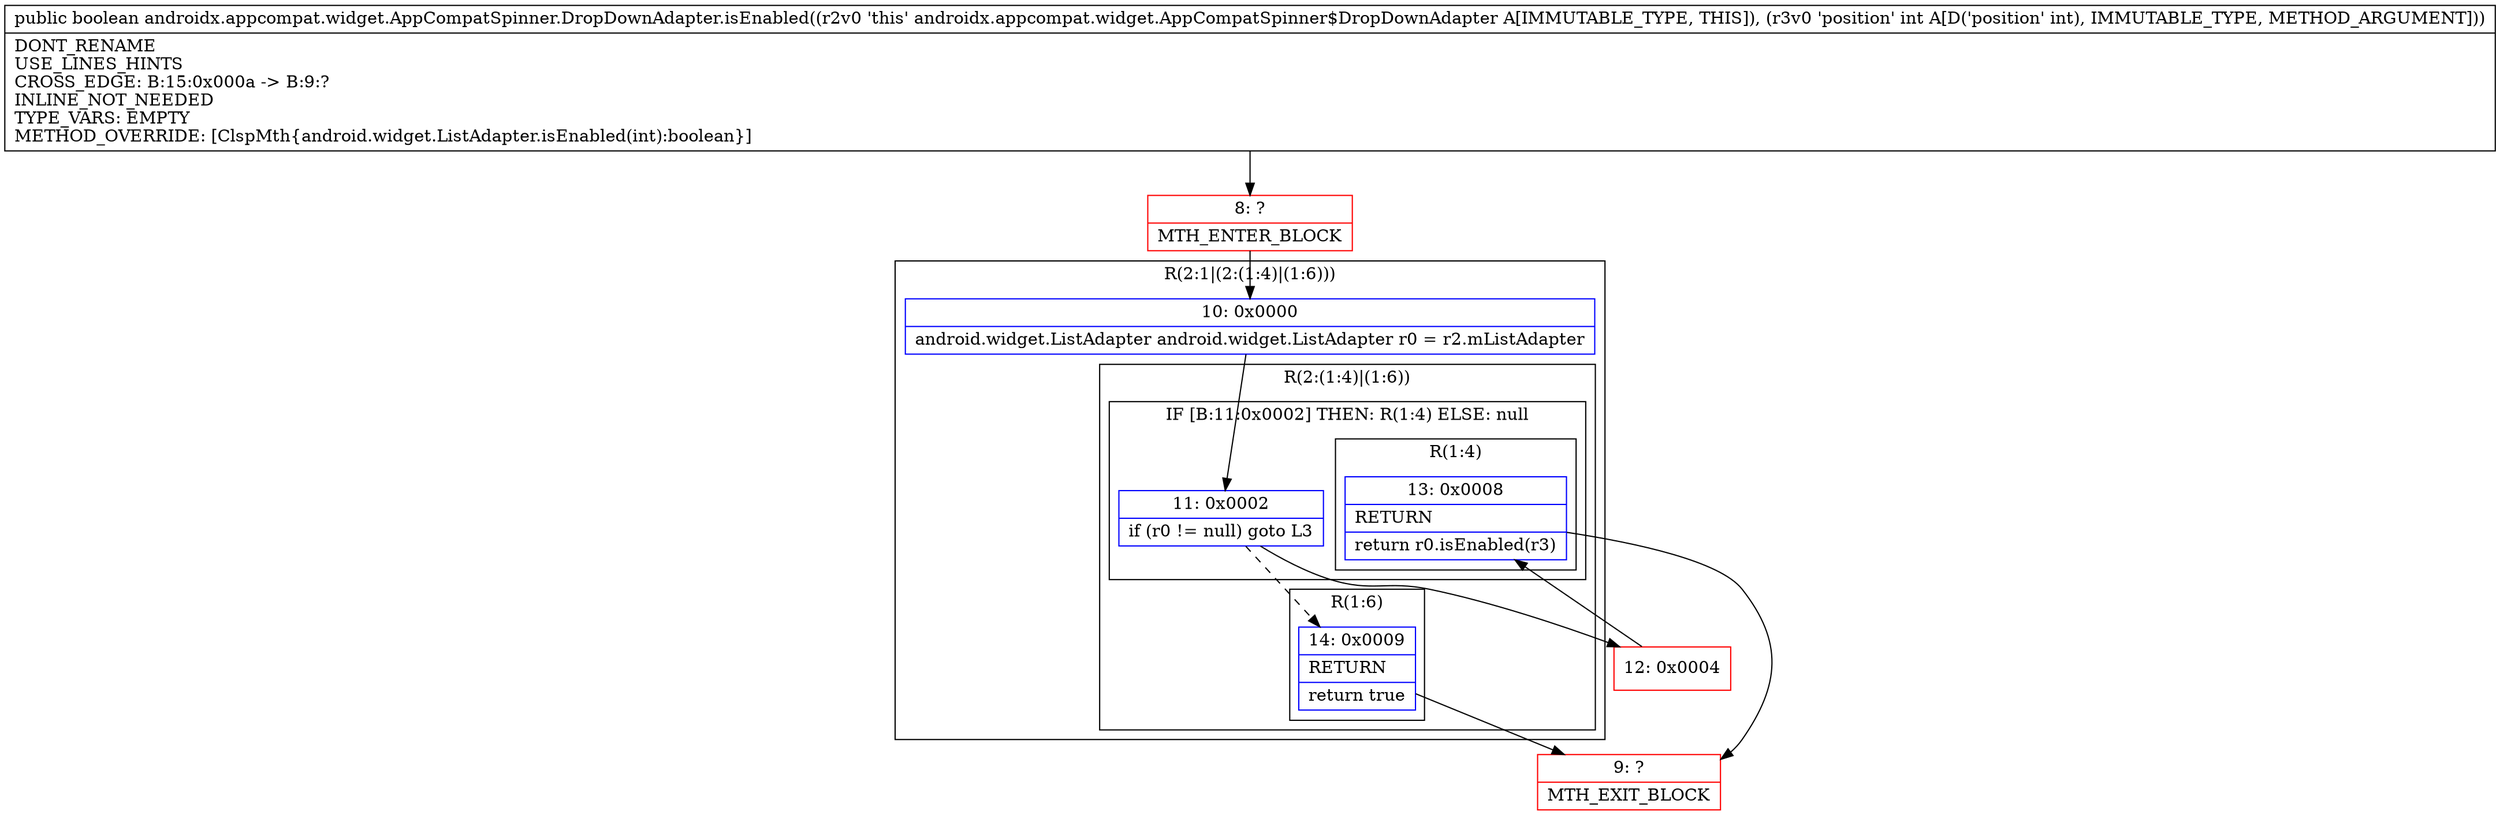 digraph "CFG forandroidx.appcompat.widget.AppCompatSpinner.DropDownAdapter.isEnabled(I)Z" {
subgraph cluster_Region_1552877773 {
label = "R(2:1|(2:(1:4)|(1:6)))";
node [shape=record,color=blue];
Node_10 [shape=record,label="{10\:\ 0x0000|android.widget.ListAdapter android.widget.ListAdapter r0 = r2.mListAdapter\l}"];
subgraph cluster_Region_135616508 {
label = "R(2:(1:4)|(1:6))";
node [shape=record,color=blue];
subgraph cluster_IfRegion_1707731657 {
label = "IF [B:11:0x0002] THEN: R(1:4) ELSE: null";
node [shape=record,color=blue];
Node_11 [shape=record,label="{11\:\ 0x0002|if (r0 != null) goto L3\l}"];
subgraph cluster_Region_668773010 {
label = "R(1:4)";
node [shape=record,color=blue];
Node_13 [shape=record,label="{13\:\ 0x0008|RETURN\l|return r0.isEnabled(r3)\l}"];
}
}
subgraph cluster_Region_140185061 {
label = "R(1:6)";
node [shape=record,color=blue];
Node_14 [shape=record,label="{14\:\ 0x0009|RETURN\l|return true\l}"];
}
}
}
Node_8 [shape=record,color=red,label="{8\:\ ?|MTH_ENTER_BLOCK\l}"];
Node_12 [shape=record,color=red,label="{12\:\ 0x0004}"];
Node_9 [shape=record,color=red,label="{9\:\ ?|MTH_EXIT_BLOCK\l}"];
MethodNode[shape=record,label="{public boolean androidx.appcompat.widget.AppCompatSpinner.DropDownAdapter.isEnabled((r2v0 'this' androidx.appcompat.widget.AppCompatSpinner$DropDownAdapter A[IMMUTABLE_TYPE, THIS]), (r3v0 'position' int A[D('position' int), IMMUTABLE_TYPE, METHOD_ARGUMENT]))  | DONT_RENAME\lUSE_LINES_HINTS\lCROSS_EDGE: B:15:0x000a \-\> B:9:?\lINLINE_NOT_NEEDED\lTYPE_VARS: EMPTY\lMETHOD_OVERRIDE: [ClspMth\{android.widget.ListAdapter.isEnabled(int):boolean\}]\l}"];
MethodNode -> Node_8;Node_10 -> Node_11;
Node_11 -> Node_12;
Node_11 -> Node_14[style=dashed];
Node_13 -> Node_9;
Node_14 -> Node_9;
Node_8 -> Node_10;
Node_12 -> Node_13;
}


